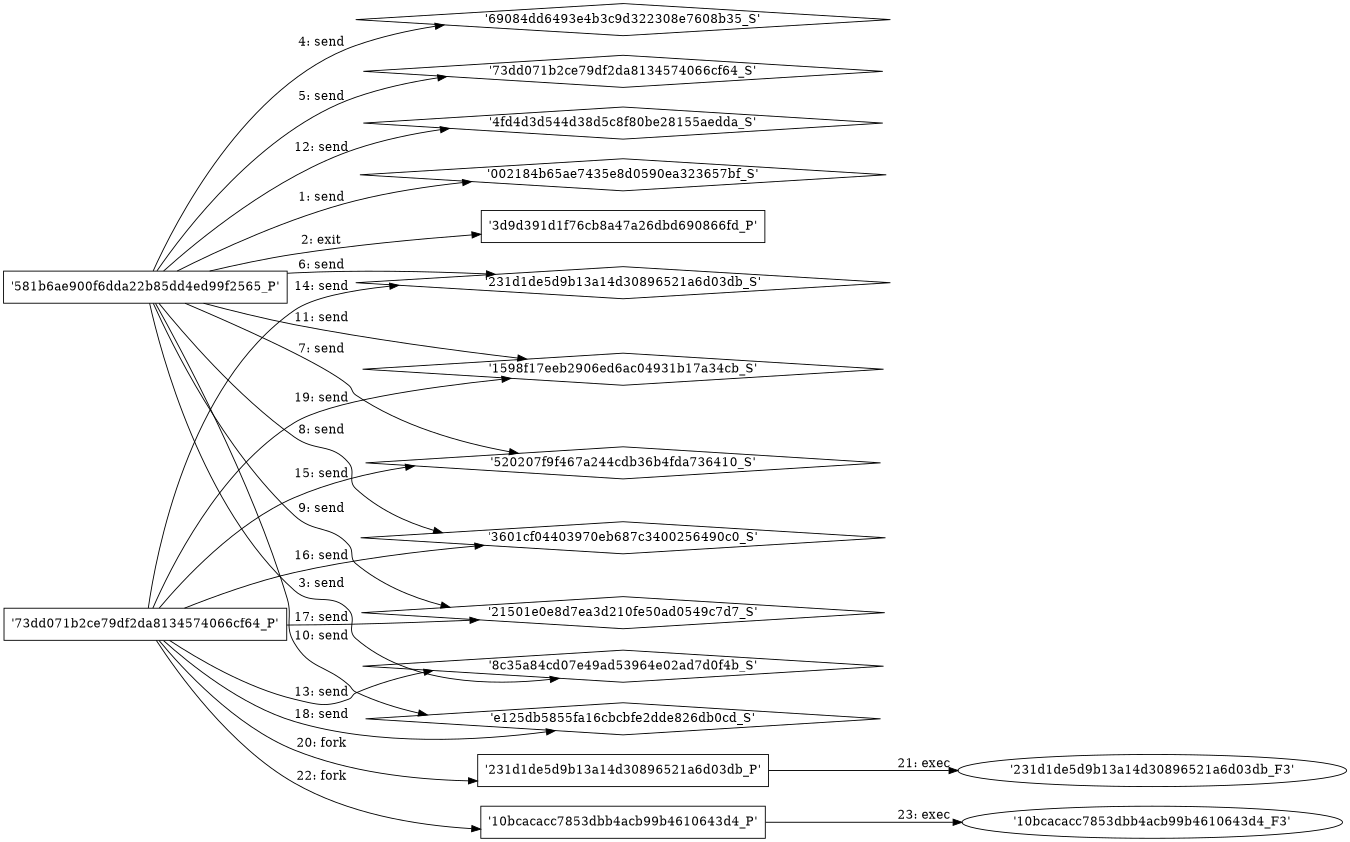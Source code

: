 digraph "D:\Learning\Paper\apt\基于CTI的攻击预警\Dataset\攻击图\ASGfromALLCTI\In the Eye of the Hailstorm.dot" {
rankdir="LR"
size="9"
fixedsize="false"
splines="true"
nodesep=0.3
ranksep=0
fontsize=10
overlap="scalexy"
engine= "neato"
	"'002184b65ae7435e8d0590ea323657bf_S'" [node_type=Socket shape=diamond]
	"'581b6ae900f6dda22b85dd4ed99f2565_P'" [node_type=Process shape=box]
	"'581b6ae900f6dda22b85dd4ed99f2565_P'" -> "'002184b65ae7435e8d0590ea323657bf_S'" [label="1: send"]
	"'581b6ae900f6dda22b85dd4ed99f2565_P'" [node_type=Process shape=box]
	"'3d9d391d1f76cb8a47a26dbd690866fd_P'" [node_type=Process shape=box]
	"'581b6ae900f6dda22b85dd4ed99f2565_P'" -> "'3d9d391d1f76cb8a47a26dbd690866fd_P'" [label="2: exit"]
	"'8c35a84cd07e49ad53964e02ad7d0f4b_S'" [node_type=Socket shape=diamond]
	"'581b6ae900f6dda22b85dd4ed99f2565_P'" [node_type=Process shape=box]
	"'581b6ae900f6dda22b85dd4ed99f2565_P'" -> "'8c35a84cd07e49ad53964e02ad7d0f4b_S'" [label="3: send"]
	"'69084dd6493e4b3c9d322308e7608b35_S'" [node_type=Socket shape=diamond]
	"'581b6ae900f6dda22b85dd4ed99f2565_P'" [node_type=Process shape=box]
	"'581b6ae900f6dda22b85dd4ed99f2565_P'" -> "'69084dd6493e4b3c9d322308e7608b35_S'" [label="4: send"]
	"'73dd071b2ce79df2da8134574066cf64_S'" [node_type=Socket shape=diamond]
	"'581b6ae900f6dda22b85dd4ed99f2565_P'" [node_type=Process shape=box]
	"'581b6ae900f6dda22b85dd4ed99f2565_P'" -> "'73dd071b2ce79df2da8134574066cf64_S'" [label="5: send"]
	"'231d1de5d9b13a14d30896521a6d03db_S'" [node_type=Socket shape=diamond]
	"'581b6ae900f6dda22b85dd4ed99f2565_P'" [node_type=Process shape=box]
	"'581b6ae900f6dda22b85dd4ed99f2565_P'" -> "'231d1de5d9b13a14d30896521a6d03db_S'" [label="6: send"]
	"'520207f9f467a244cdb36b4fda736410_S'" [node_type=Socket shape=diamond]
	"'581b6ae900f6dda22b85dd4ed99f2565_P'" [node_type=Process shape=box]
	"'581b6ae900f6dda22b85dd4ed99f2565_P'" -> "'520207f9f467a244cdb36b4fda736410_S'" [label="7: send"]
	"'3601cf04403970eb687c3400256490c0_S'" [node_type=Socket shape=diamond]
	"'581b6ae900f6dda22b85dd4ed99f2565_P'" [node_type=Process shape=box]
	"'581b6ae900f6dda22b85dd4ed99f2565_P'" -> "'3601cf04403970eb687c3400256490c0_S'" [label="8: send"]
	"'21501e0e8d7ea3d210fe50ad0549c7d7_S'" [node_type=Socket shape=diamond]
	"'581b6ae900f6dda22b85dd4ed99f2565_P'" [node_type=Process shape=box]
	"'581b6ae900f6dda22b85dd4ed99f2565_P'" -> "'21501e0e8d7ea3d210fe50ad0549c7d7_S'" [label="9: send"]
	"'e125db5855fa16cbcbfe2dde826db0cd_S'" [node_type=Socket shape=diamond]
	"'581b6ae900f6dda22b85dd4ed99f2565_P'" [node_type=Process shape=box]
	"'581b6ae900f6dda22b85dd4ed99f2565_P'" -> "'e125db5855fa16cbcbfe2dde826db0cd_S'" [label="10: send"]
	"'1598f17eeb2906ed6ac04931b17a34cb_S'" [node_type=Socket shape=diamond]
	"'581b6ae900f6dda22b85dd4ed99f2565_P'" [node_type=Process shape=box]
	"'581b6ae900f6dda22b85dd4ed99f2565_P'" -> "'1598f17eeb2906ed6ac04931b17a34cb_S'" [label="11: send"]
	"'4fd4d3d544d38d5c8f80be28155aedda_S'" [node_type=Socket shape=diamond]
	"'581b6ae900f6dda22b85dd4ed99f2565_P'" [node_type=Process shape=box]
	"'581b6ae900f6dda22b85dd4ed99f2565_P'" -> "'4fd4d3d544d38d5c8f80be28155aedda_S'" [label="12: send"]
	"'8c35a84cd07e49ad53964e02ad7d0f4b_S'" [node_type=Socket shape=diamond]
	"'73dd071b2ce79df2da8134574066cf64_P'" [node_type=Process shape=box]
	"'73dd071b2ce79df2da8134574066cf64_P'" -> "'8c35a84cd07e49ad53964e02ad7d0f4b_S'" [label="13: send"]
	"'231d1de5d9b13a14d30896521a6d03db_S'" [node_type=Socket shape=diamond]
	"'73dd071b2ce79df2da8134574066cf64_P'" [node_type=Process shape=box]
	"'73dd071b2ce79df2da8134574066cf64_P'" -> "'231d1de5d9b13a14d30896521a6d03db_S'" [label="14: send"]
	"'520207f9f467a244cdb36b4fda736410_S'" [node_type=Socket shape=diamond]
	"'73dd071b2ce79df2da8134574066cf64_P'" [node_type=Process shape=box]
	"'73dd071b2ce79df2da8134574066cf64_P'" -> "'520207f9f467a244cdb36b4fda736410_S'" [label="15: send"]
	"'3601cf04403970eb687c3400256490c0_S'" [node_type=Socket shape=diamond]
	"'73dd071b2ce79df2da8134574066cf64_P'" [node_type=Process shape=box]
	"'73dd071b2ce79df2da8134574066cf64_P'" -> "'3601cf04403970eb687c3400256490c0_S'" [label="16: send"]
	"'21501e0e8d7ea3d210fe50ad0549c7d7_S'" [node_type=Socket shape=diamond]
	"'73dd071b2ce79df2da8134574066cf64_P'" [node_type=Process shape=box]
	"'73dd071b2ce79df2da8134574066cf64_P'" -> "'21501e0e8d7ea3d210fe50ad0549c7d7_S'" [label="17: send"]
	"'e125db5855fa16cbcbfe2dde826db0cd_S'" [node_type=Socket shape=diamond]
	"'73dd071b2ce79df2da8134574066cf64_P'" [node_type=Process shape=box]
	"'73dd071b2ce79df2da8134574066cf64_P'" -> "'e125db5855fa16cbcbfe2dde826db0cd_S'" [label="18: send"]
	"'1598f17eeb2906ed6ac04931b17a34cb_S'" [node_type=Socket shape=diamond]
	"'73dd071b2ce79df2da8134574066cf64_P'" [node_type=Process shape=box]
	"'73dd071b2ce79df2da8134574066cf64_P'" -> "'1598f17eeb2906ed6ac04931b17a34cb_S'" [label="19: send"]
	"'73dd071b2ce79df2da8134574066cf64_P'" [node_type=Process shape=box]
	"'231d1de5d9b13a14d30896521a6d03db_P'" [node_type=Process shape=box]
	"'73dd071b2ce79df2da8134574066cf64_P'" -> "'231d1de5d9b13a14d30896521a6d03db_P'" [label="20: fork"]
	"'231d1de5d9b13a14d30896521a6d03db_P'" [node_type=Process shape=box]
	"'231d1de5d9b13a14d30896521a6d03db_F3'" [node_type=File shape=ellipse]
	"'231d1de5d9b13a14d30896521a6d03db_P'" -> "'231d1de5d9b13a14d30896521a6d03db_F3'" [label="21: exec"]
	"'73dd071b2ce79df2da8134574066cf64_P'" [node_type=Process shape=box]
	"'10bcacacc7853dbb4acb99b4610643d4_P'" [node_type=Process shape=box]
	"'73dd071b2ce79df2da8134574066cf64_P'" -> "'10bcacacc7853dbb4acb99b4610643d4_P'" [label="22: fork"]
	"'10bcacacc7853dbb4acb99b4610643d4_P'" [node_type=Process shape=box]
	"'10bcacacc7853dbb4acb99b4610643d4_F3'" [node_type=File shape=ellipse]
	"'10bcacacc7853dbb4acb99b4610643d4_P'" -> "'10bcacacc7853dbb4acb99b4610643d4_F3'" [label="23: exec"]
}
